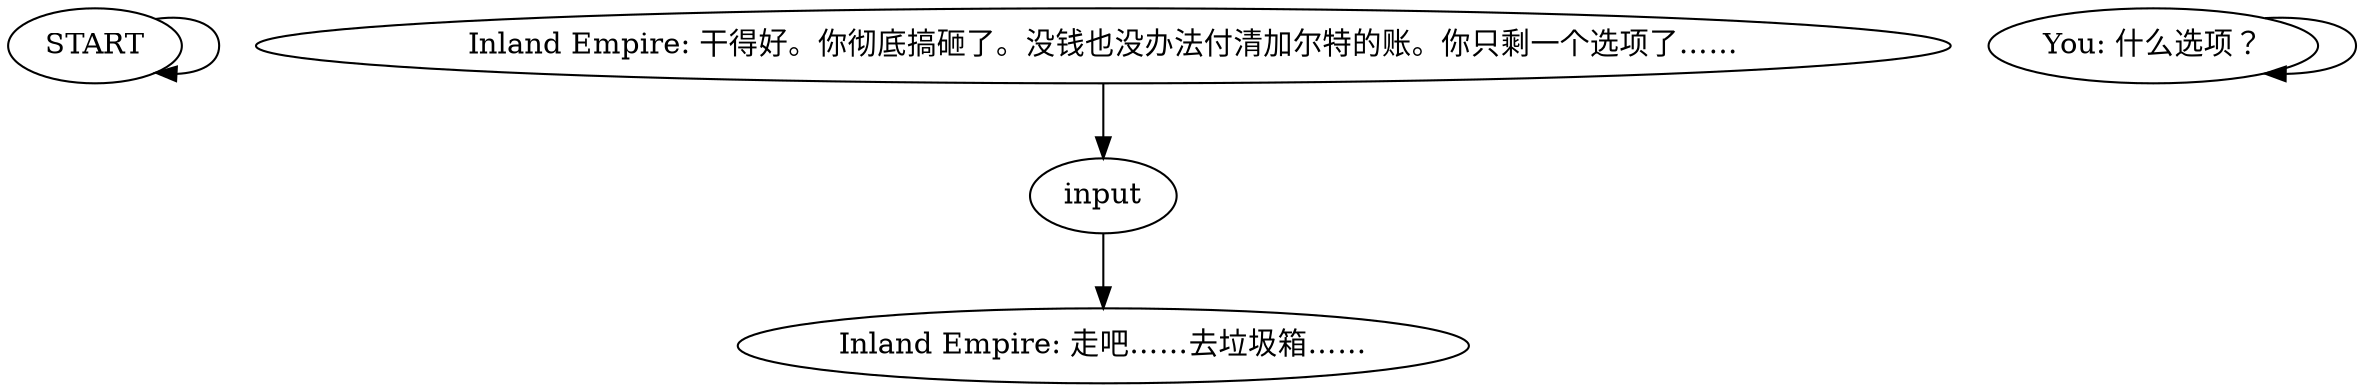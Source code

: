 # INITIATION / cannot pay game over
# orbital that pops up if you, the player, try to BREAK the system by spending *all* of the money you can get *anywhere* in Martinaise so you cannot pay Garte for the room at all. oh, believe me, we will take this into account and you will get a game over.
# ==================================================
digraph G {
	  0 [label="START"];
	  1 [label="input"];
	  2 [label="You: 什么选项？"];
	  3 [label="Inland Empire: 走吧……去垃圾箱……"];
	  4 [label="Inland Empire: 干得好。你彻底搞砸了。没钱也没办法付清加尔特的账。你只剩一个选项了……"];
	  0 -> 0
	  1 -> 3
	  2 -> 2
	  4 -> 1
}


